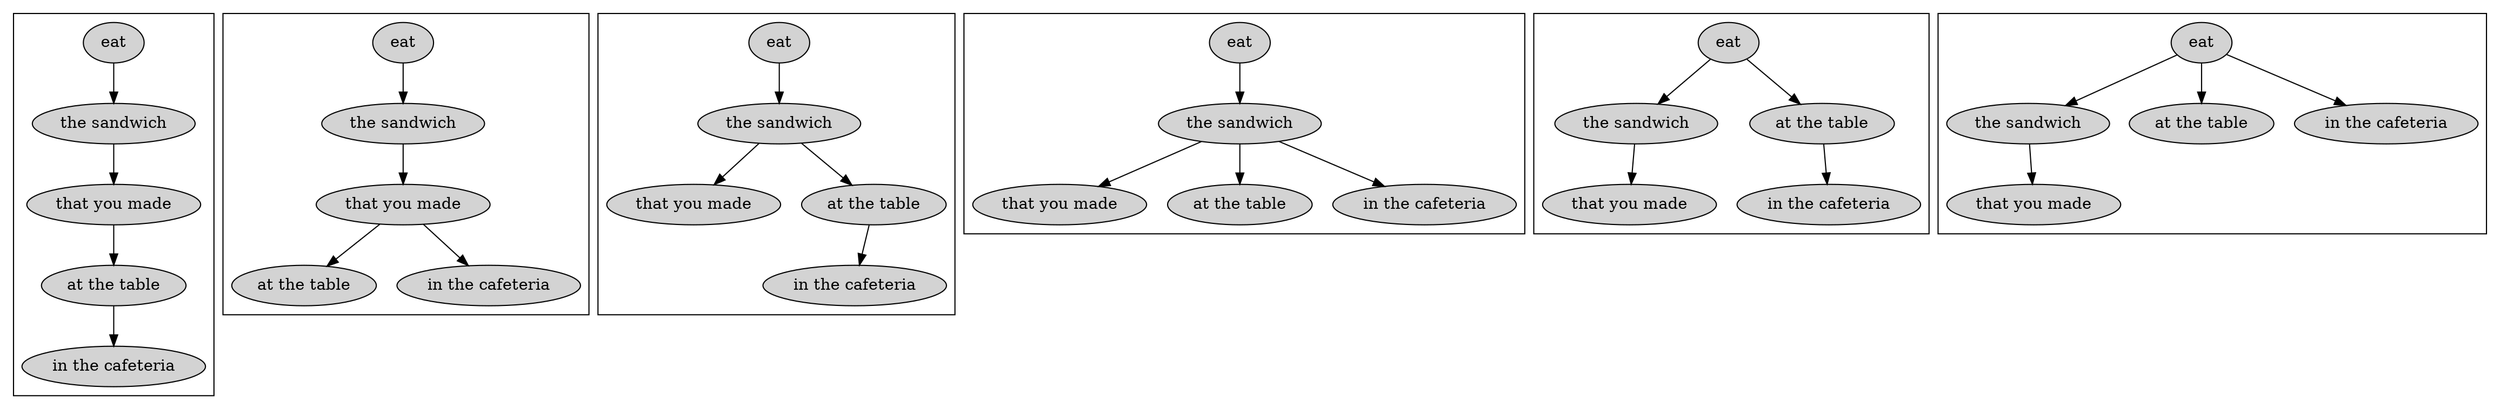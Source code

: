 digraph G
{
  node [
    style = filled;
  ]

  // eat(the sandwich(that you made(at the table(in the cafeteria))))
  subgraph "cluster_1" {
    "1-eat"               [label="eat"];
    "1-the-sandwich"      [label="the sandwich"];
    "1-that-you-made"     [label="that you made"];
    "1-at-the-table"      [label="at the table"];
    "1-in-the-cafeteria"  [label="in the cafeteria"];

    "1-eat" -> "1-the-sandwich";
    "1-the-sandwich" -> "1-that-you-made";
    "1-that-you-made" -> "1-at-the-table";
    "1-at-the-table" -> "1-in-the-cafeteria";
  }

  // eat(the sandwich(that you made(at the table, in the cafeteria))
  subgraph "cluster_2" {
    "2-eat"               [label="eat"];
    "2-the-sandwich"      [label="the sandwich"];
    "2-that-you-made"     [label="that you made"];
    "2-at-the-table"      [label="at the table"];
    "2-in-the-cafeteria"  [label="in the cafeteria"];

    "2-eat" -> "2-the-sandwich";
    "2-the-sandwich" -> "2-that-you-made";
    "2-that-you-made" -> "2-at-the-table";
    "2-that-you-made" -> "2-in-the-cafeteria";
  }



  // eat(the sandwich(that you made, at the table(in the cafeteria)))
  subgraph "cluster_3" {
    "3-eat"               [label="eat"];
    "3-the-sandwich"      [label="the sandwich"];
    "3-that-you-made"     [label="that you made"];
    "3-at-the-table"      [label="at the table"];
    "3-in-the-cafeteria"  [label="in the cafeteria"];

    "3-eat" -> "3-the-sandwich";
    "3-the-sandwich" -> "3-that-you-made";
    "3-the-sandwich" -> "3-at-the-table";
    "3-at-the-table" -> "3-in-the-cafeteria";
  }

  // eat(the sandwich(that you made, at the table, in the cafeteria))
  subgraph "cluster_4" {
    "4-eat"               [label="eat"];
    "4-the-sandwich"      [label="the sandwich"];
    "4-that-you-made"     [label="that you made"];
    "4-at-the-table"      [label="at the table"];
    "4-in-the-cafeteria"  [label="in the cafeteria"];

    "4-eat" -> "4-the-sandwich";
    "4-the-sandwich" -> "4-that-you-made";
    "4-the-sandwich" -> "4-at-the-table";
    "4-the-sandwich" -> "4-in-the-cafeteria";
  }

  // eat(the sandwich(that you made), at the table(in the cafeteria))
  subgraph "cluster_5" {
    "5-eat"               [label="eat"];
    "5-the-sandwich"      [label="the sandwich"];
    "5-that-you-made"     [label="that you made"];
    "5-at-the-table"      [label="at the table"];
    "5-in-the-cafeteria"  [label="in the cafeteria"];

    "5-eat" -> "5-the-sandwich";
    "5-the-sandwich" -> "5-that-you-made";
    "5-eat" -> "5-at-the-table";
    "5-at-the-table" -> "5-in-the-cafeteria";
  }

  // eat(the sandwich(that you made), at the table, in the cafeteria)
  subgraph "cluster_6" {
    "6-eat"               [label="eat"];
    "6-the-sandwich"      [label="the sandwich"];
    "6-that-you-made"     [label="that you made"];
    "6-at-the-table"      [label="at the table"];
    "6-in-the-cafeteria"  [label="in the cafeteria"];

    "6-eat" -> "6-the-sandwich";
    "6-the-sandwich" -> "6-that-you-made";
    "6-eat" -> "6-at-the-table";
    "6-eat" -> "6-in-the-cafeteria";
  }
}
